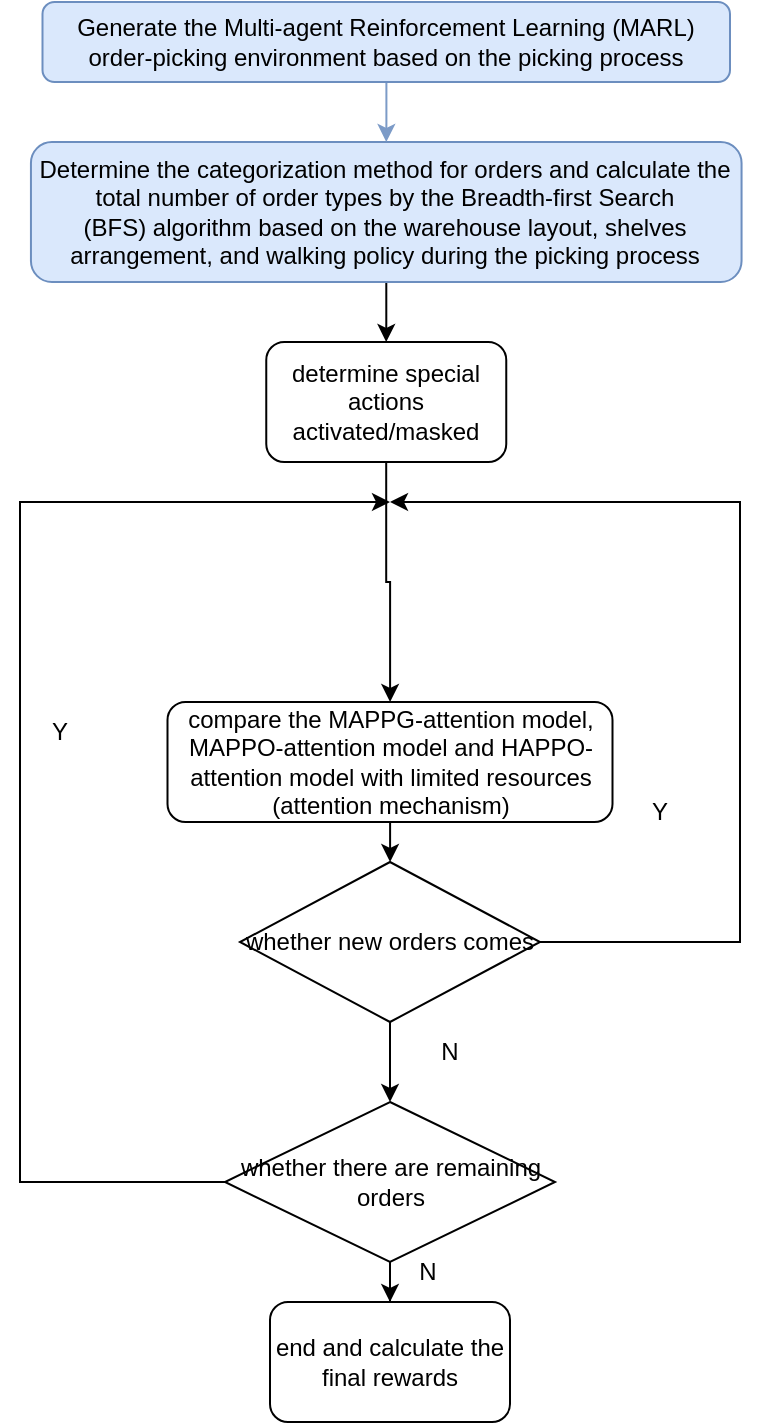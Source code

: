 <mxfile version="22.0.4" type="github">
  <diagram name="第 1 页" id="APUiPyiJGiFuWGCEKdUN">
    <mxGraphModel dx="875" dy="481" grid="1" gridSize="10" guides="1" tooltips="1" connect="1" arrows="1" fold="1" page="1" pageScale="1" pageWidth="827" pageHeight="1169" math="0" shadow="0">
      <root>
        <mxCell id="0" />
        <mxCell id="1" parent="0" />
        <mxCell id="l2celHGfLboa8f3a0c6i-7" value="" style="edgeStyle=orthogonalEdgeStyle;rounded=0;orthogonalLoop=1;jettySize=auto;html=1;" parent="1" source="l2celHGfLboa8f3a0c6i-1" target="l2celHGfLboa8f3a0c6i-2" edge="1">
          <mxGeometry relative="1" as="geometry" />
        </mxCell>
        <mxCell id="l2celHGfLboa8f3a0c6i-1" value="Determine the categorization method for orders and calculate the total number of order types by the Breadth-first Search (BFS)&amp;nbsp;algorithm based on the warehouse layout, shelves arrangement, and walking policy during the picking process" style="rounded=1;whiteSpace=wrap;html=1;fillColor=#dae8fc;strokeColor=#6c8ebf;" parent="1" vertex="1">
          <mxGeometry x="230.47" y="150" width="355.31" height="70" as="geometry" />
        </mxCell>
        <mxCell id="l2celHGfLboa8f3a0c6i-6" value="" style="edgeStyle=orthogonalEdgeStyle;rounded=0;orthogonalLoop=1;jettySize=auto;html=1;" parent="1" source="l2celHGfLboa8f3a0c6i-2" target="l2celHGfLboa8f3a0c6i-3" edge="1">
          <mxGeometry relative="1" as="geometry" />
        </mxCell>
        <mxCell id="l2celHGfLboa8f3a0c6i-2" value="determine special actions activated/masked" style="rounded=1;whiteSpace=wrap;html=1;" parent="1" vertex="1">
          <mxGeometry x="348.13" y="250" width="120" height="60" as="geometry" />
        </mxCell>
        <mxCell id="l2celHGfLboa8f3a0c6i-5" value="" style="edgeStyle=orthogonalEdgeStyle;rounded=0;orthogonalLoop=1;jettySize=auto;html=1;" parent="1" source="l2celHGfLboa8f3a0c6i-3" target="l2celHGfLboa8f3a0c6i-4" edge="1">
          <mxGeometry relative="1" as="geometry" />
        </mxCell>
        <mxCell id="l2celHGfLboa8f3a0c6i-3" value="compare the MAPPG-attention model, MAPPO-attention model and HAPPO-attention model with limited resources (attention mechanism)" style="rounded=1;whiteSpace=wrap;html=1;" parent="1" vertex="1">
          <mxGeometry x="298.75" y="430" width="222.5" height="60" as="geometry" />
        </mxCell>
        <mxCell id="l2celHGfLboa8f3a0c6i-8" style="edgeStyle=orthogonalEdgeStyle;rounded=0;orthogonalLoop=1;jettySize=auto;html=1;exitX=1;exitY=0.5;exitDx=0;exitDy=0;" parent="1" source="l2celHGfLboa8f3a0c6i-4" edge="1">
          <mxGeometry relative="1" as="geometry">
            <mxPoint x="410" y="330" as="targetPoint" />
            <mxPoint x="480" y="600" as="sourcePoint" />
            <Array as="points">
              <mxPoint x="585" y="550" />
              <mxPoint x="585" y="330" />
            </Array>
          </mxGeometry>
        </mxCell>
        <mxCell id="l2celHGfLboa8f3a0c6i-11" value="" style="edgeStyle=orthogonalEdgeStyle;rounded=0;orthogonalLoop=1;jettySize=auto;html=1;" parent="1" source="l2celHGfLboa8f3a0c6i-15" target="l2celHGfLboa8f3a0c6i-9" edge="1">
          <mxGeometry relative="1" as="geometry" />
        </mxCell>
        <mxCell id="l2celHGfLboa8f3a0c6i-4" value="whether new orders comes" style="rhombus;whiteSpace=wrap;html=1;" parent="1" vertex="1">
          <mxGeometry x="335" y="510" width="150" height="80" as="geometry" />
        </mxCell>
        <mxCell id="l2celHGfLboa8f3a0c6i-9" value="end and calculate the final rewards" style="rounded=1;whiteSpace=wrap;html=1;" parent="1" vertex="1">
          <mxGeometry x="350" y="730" width="120" height="60" as="geometry" />
        </mxCell>
        <mxCell id="l2celHGfLboa8f3a0c6i-13" value="Y" style="text;html=1;strokeColor=none;fillColor=none;align=center;verticalAlign=middle;whiteSpace=wrap;rounded=0;" parent="1" vertex="1">
          <mxGeometry x="515" y="470" width="60" height="30" as="geometry" />
        </mxCell>
        <mxCell id="l2celHGfLboa8f3a0c6i-14" value="N" style="text;html=1;strokeColor=none;fillColor=none;align=center;verticalAlign=middle;whiteSpace=wrap;rounded=0;" parent="1" vertex="1">
          <mxGeometry x="399" y="700" width="60" height="30" as="geometry" />
        </mxCell>
        <mxCell id="l2celHGfLboa8f3a0c6i-16" value="" style="edgeStyle=orthogonalEdgeStyle;rounded=0;orthogonalLoop=1;jettySize=auto;html=1;" parent="1" source="l2celHGfLboa8f3a0c6i-4" target="l2celHGfLboa8f3a0c6i-15" edge="1">
          <mxGeometry relative="1" as="geometry">
            <mxPoint x="410" y="660" as="sourcePoint" />
            <mxPoint x="410" y="750" as="targetPoint" />
          </mxGeometry>
        </mxCell>
        <mxCell id="l2celHGfLboa8f3a0c6i-20" style="edgeStyle=orthogonalEdgeStyle;rounded=0;orthogonalLoop=1;jettySize=auto;html=1;exitX=0;exitY=0.5;exitDx=0;exitDy=0;" parent="1" source="l2celHGfLboa8f3a0c6i-15" edge="1">
          <mxGeometry relative="1" as="geometry">
            <mxPoint x="410" y="330" as="targetPoint" />
            <Array as="points">
              <mxPoint x="225" y="670" />
              <mxPoint x="225" y="330" />
            </Array>
          </mxGeometry>
        </mxCell>
        <mxCell id="l2celHGfLboa8f3a0c6i-15" value="whether there are remaining orders" style="rhombus;whiteSpace=wrap;html=1;" parent="1" vertex="1">
          <mxGeometry x="327.5" y="630" width="165" height="80" as="geometry" />
        </mxCell>
        <mxCell id="l2celHGfLboa8f3a0c6i-19" style="edgeStyle=orthogonalEdgeStyle;rounded=0;orthogonalLoop=1;jettySize=auto;html=1;exitX=0.5;exitY=1;exitDx=0;exitDy=0;" parent="1" source="l2celHGfLboa8f3a0c6i-15" target="l2celHGfLboa8f3a0c6i-15" edge="1">
          <mxGeometry relative="1" as="geometry" />
        </mxCell>
        <mxCell id="l2celHGfLboa8f3a0c6i-21" value="Y" style="text;html=1;strokeColor=none;fillColor=none;align=center;verticalAlign=middle;whiteSpace=wrap;rounded=0;" parent="1" vertex="1">
          <mxGeometry x="215" y="430" width="60" height="30" as="geometry" />
        </mxCell>
        <mxCell id="l2celHGfLboa8f3a0c6i-22" value="N" style="text;html=1;strokeColor=none;fillColor=none;align=center;verticalAlign=middle;whiteSpace=wrap;rounded=0;" parent="1" vertex="1">
          <mxGeometry x="410" y="590" width="60" height="30" as="geometry" />
        </mxCell>
        <mxCell id="l2celHGfLboa8f3a0c6i-24" value="" style="edgeStyle=orthogonalEdgeStyle;rounded=0;orthogonalLoop=1;jettySize=auto;html=1;strokeColor=#7c9bc7;" parent="1" source="l2celHGfLboa8f3a0c6i-23" target="l2celHGfLboa8f3a0c6i-1" edge="1">
          <mxGeometry relative="1" as="geometry" />
        </mxCell>
        <mxCell id="l2celHGfLboa8f3a0c6i-23" value="Generate the&amp;nbsp;Multi-agent Reinforcement Learning (MARL) order-picking environment based on the picking process" style="rounded=1;whiteSpace=wrap;html=1;fillColor=#DAE8FC;strokeColor=#6c8ebf;" parent="1" vertex="1">
          <mxGeometry x="236.25" y="80" width="343.75" height="40" as="geometry" />
        </mxCell>
      </root>
    </mxGraphModel>
  </diagram>
</mxfile>
